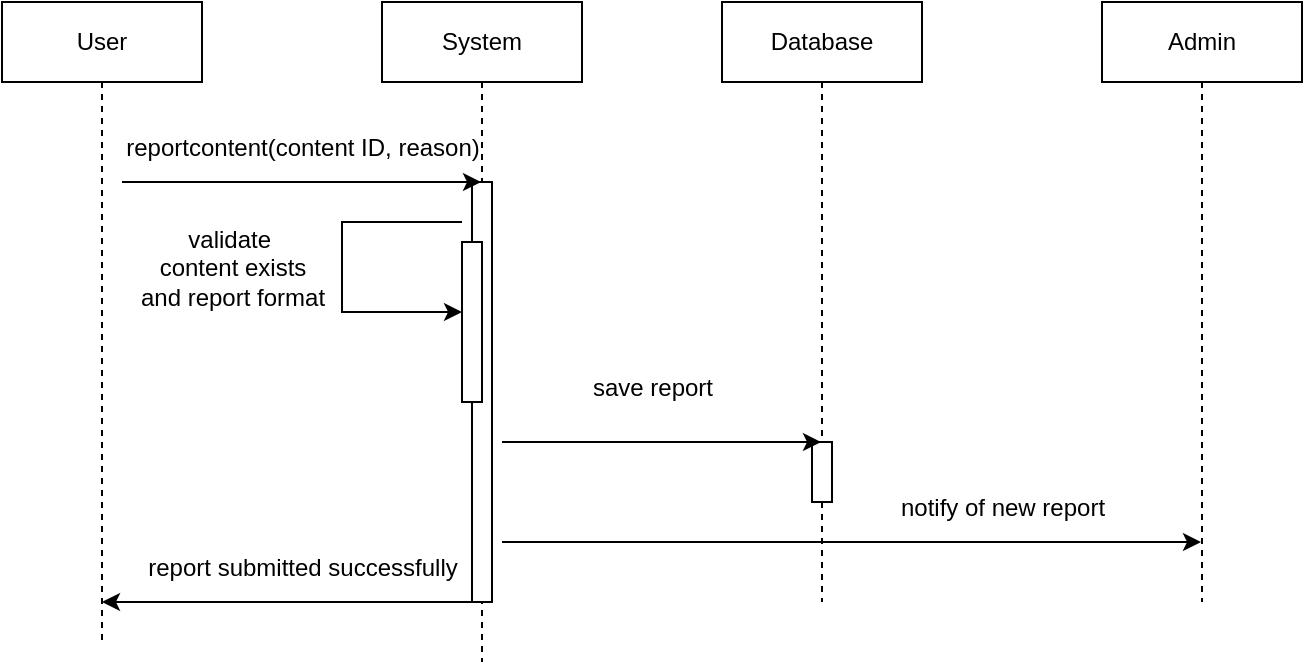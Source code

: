 <mxfile version="26.2.15">
  <diagram name="Page-1" id="2YBvvXClWsGukQMizWep">
    <mxGraphModel dx="273" dy="618" grid="1" gridSize="10" guides="1" tooltips="1" connect="1" arrows="1" fold="1" page="1" pageScale="1" pageWidth="850" pageHeight="1100" math="0" shadow="0">
      <root>
        <mxCell id="0" />
        <mxCell id="1" parent="0" />
        <mxCell id="2WnTh4IkAstA9VjCawvu-16" value="System" style="shape=umlLifeline;perimeter=lifelinePerimeter;whiteSpace=wrap;html=1;container=0;dropTarget=0;collapsible=0;recursiveResize=0;outlineConnect=0;portConstraint=eastwest;newEdgeStyle={&quot;edgeStyle&quot;:&quot;elbowEdgeStyle&quot;,&quot;elbow&quot;:&quot;vertical&quot;,&quot;curved&quot;:0,&quot;rounded&quot;:0};" vertex="1" parent="1">
          <mxGeometry x="240" y="50" width="100" height="330" as="geometry" />
        </mxCell>
        <mxCell id="2WnTh4IkAstA9VjCawvu-17" value="" style="html=1;points=[];perimeter=orthogonalPerimeter;outlineConnect=0;targetShapes=umlLifeline;portConstraint=eastwest;newEdgeStyle={&quot;edgeStyle&quot;:&quot;elbowEdgeStyle&quot;,&quot;elbow&quot;:&quot;vertical&quot;,&quot;curved&quot;:0,&quot;rounded&quot;:0};" vertex="1" parent="2WnTh4IkAstA9VjCawvu-16">
          <mxGeometry x="45" y="90" width="10" height="210" as="geometry" />
        </mxCell>
        <mxCell id="2WnTh4IkAstA9VjCawvu-18" value="" style="html=1;points=[];perimeter=orthogonalPerimeter;outlineConnect=0;targetShapes=umlLifeline;portConstraint=eastwest;newEdgeStyle={&quot;edgeStyle&quot;:&quot;elbowEdgeStyle&quot;,&quot;elbow&quot;:&quot;vertical&quot;,&quot;curved&quot;:0,&quot;rounded&quot;:0};" vertex="1" parent="2WnTh4IkAstA9VjCawvu-16">
          <mxGeometry x="40" y="120" width="10" height="80" as="geometry" />
        </mxCell>
        <mxCell id="2WnTh4IkAstA9VjCawvu-19" value="User" style="shape=umlLifeline;perimeter=lifelinePerimeter;whiteSpace=wrap;html=1;container=0;dropTarget=0;collapsible=0;recursiveResize=0;outlineConnect=0;portConstraint=eastwest;newEdgeStyle={&quot;edgeStyle&quot;:&quot;elbowEdgeStyle&quot;,&quot;elbow&quot;:&quot;vertical&quot;,&quot;curved&quot;:0,&quot;rounded&quot;:0};" vertex="1" parent="1">
          <mxGeometry x="50" y="50" width="100" height="320" as="geometry" />
        </mxCell>
        <mxCell id="2WnTh4IkAstA9VjCawvu-21" value="" style="endArrow=classic;html=1;rounded=0;" edge="1" parent="1" target="2WnTh4IkAstA9VjCawvu-16">
          <mxGeometry width="50" height="50" relative="1" as="geometry">
            <mxPoint x="110" y="140" as="sourcePoint" />
            <mxPoint x="160" y="90" as="targetPoint" />
          </mxGeometry>
        </mxCell>
        <mxCell id="2WnTh4IkAstA9VjCawvu-22" value="reportcontent(content ID, reason)" style="text;html=1;align=center;verticalAlign=middle;resizable=0;points=[];autosize=1;strokeColor=none;fillColor=none;" vertex="1" parent="1">
          <mxGeometry x="100" y="108" width="200" height="30" as="geometry" />
        </mxCell>
        <mxCell id="2WnTh4IkAstA9VjCawvu-23" value="" style="endArrow=classic;html=1;rounded=0;edgeStyle=orthogonalEdgeStyle;" edge="1" parent="1">
          <mxGeometry width="50" height="50" relative="1" as="geometry">
            <mxPoint x="280" y="160" as="sourcePoint" />
            <mxPoint x="280" y="205" as="targetPoint" />
            <Array as="points">
              <mxPoint x="220" y="160" />
              <mxPoint x="220" y="205" />
            </Array>
          </mxGeometry>
        </mxCell>
        <mxCell id="2WnTh4IkAstA9VjCawvu-24" value="validate&amp;nbsp;&lt;div&gt;content exists&lt;/div&gt;&lt;div&gt;and report format&lt;/div&gt;" style="text;html=1;align=center;verticalAlign=middle;resizable=0;points=[];autosize=1;strokeColor=none;fillColor=none;" vertex="1" parent="1">
          <mxGeometry x="110" y="153" width="110" height="60" as="geometry" />
        </mxCell>
        <mxCell id="2WnTh4IkAstA9VjCawvu-27" value="Database" style="shape=umlLifeline;perimeter=lifelinePerimeter;whiteSpace=wrap;html=1;container=0;dropTarget=0;collapsible=0;recursiveResize=0;outlineConnect=0;portConstraint=eastwest;newEdgeStyle={&quot;edgeStyle&quot;:&quot;elbowEdgeStyle&quot;,&quot;elbow&quot;:&quot;vertical&quot;,&quot;curved&quot;:0,&quot;rounded&quot;:0};" vertex="1" parent="1">
          <mxGeometry x="410" y="50" width="100" height="300" as="geometry" />
        </mxCell>
        <mxCell id="2WnTh4IkAstA9VjCawvu-28" value="" style="html=1;points=[];perimeter=orthogonalPerimeter;outlineConnect=0;targetShapes=umlLifeline;portConstraint=eastwest;newEdgeStyle={&quot;edgeStyle&quot;:&quot;elbowEdgeStyle&quot;,&quot;elbow&quot;:&quot;vertical&quot;,&quot;curved&quot;:0,&quot;rounded&quot;:0};" vertex="1" parent="2WnTh4IkAstA9VjCawvu-27">
          <mxGeometry x="45" y="220" width="10" height="30" as="geometry" />
        </mxCell>
        <mxCell id="2WnTh4IkAstA9VjCawvu-29" value="" style="endArrow=classic;html=1;rounded=0;" edge="1" parent="1" target="2WnTh4IkAstA9VjCawvu-27">
          <mxGeometry width="50" height="50" relative="1" as="geometry">
            <mxPoint x="300" y="270" as="sourcePoint" />
            <mxPoint x="350" y="220" as="targetPoint" />
          </mxGeometry>
        </mxCell>
        <mxCell id="2WnTh4IkAstA9VjCawvu-30" value="save report" style="text;html=1;align=center;verticalAlign=middle;resizable=0;points=[];autosize=1;strokeColor=none;fillColor=none;" vertex="1" parent="1">
          <mxGeometry x="335" y="228" width="80" height="30" as="geometry" />
        </mxCell>
        <mxCell id="2WnTh4IkAstA9VjCawvu-31" value="Admin" style="shape=umlLifeline;perimeter=lifelinePerimeter;whiteSpace=wrap;html=1;container=0;dropTarget=0;collapsible=0;recursiveResize=0;outlineConnect=0;portConstraint=eastwest;newEdgeStyle={&quot;edgeStyle&quot;:&quot;elbowEdgeStyle&quot;,&quot;elbow&quot;:&quot;vertical&quot;,&quot;curved&quot;:0,&quot;rounded&quot;:0};" vertex="1" parent="1">
          <mxGeometry x="600" y="50" width="100" height="300" as="geometry" />
        </mxCell>
        <mxCell id="2WnTh4IkAstA9VjCawvu-33" value="" style="endArrow=classic;html=1;rounded=0;" edge="1" parent="1" target="2WnTh4IkAstA9VjCawvu-31">
          <mxGeometry width="50" height="50" relative="1" as="geometry">
            <mxPoint x="300" y="320" as="sourcePoint" />
            <mxPoint x="350" y="270" as="targetPoint" />
          </mxGeometry>
        </mxCell>
        <mxCell id="2WnTh4IkAstA9VjCawvu-34" value="notify of new report" style="text;html=1;align=center;verticalAlign=middle;resizable=0;points=[];autosize=1;strokeColor=none;fillColor=none;" vertex="1" parent="1">
          <mxGeometry x="490" y="288" width="120" height="30" as="geometry" />
        </mxCell>
        <mxCell id="2WnTh4IkAstA9VjCawvu-35" value="" style="endArrow=classic;html=1;rounded=0;" edge="1" parent="1">
          <mxGeometry width="50" height="50" relative="1" as="geometry">
            <mxPoint x="290" y="350" as="sourcePoint" />
            <mxPoint x="100" y="350" as="targetPoint" />
          </mxGeometry>
        </mxCell>
        <mxCell id="2WnTh4IkAstA9VjCawvu-36" value="report submitted successfully" style="text;html=1;align=center;verticalAlign=middle;resizable=0;points=[];autosize=1;strokeColor=none;fillColor=none;" vertex="1" parent="1">
          <mxGeometry x="110" y="318" width="180" height="30" as="geometry" />
        </mxCell>
      </root>
    </mxGraphModel>
  </diagram>
</mxfile>
